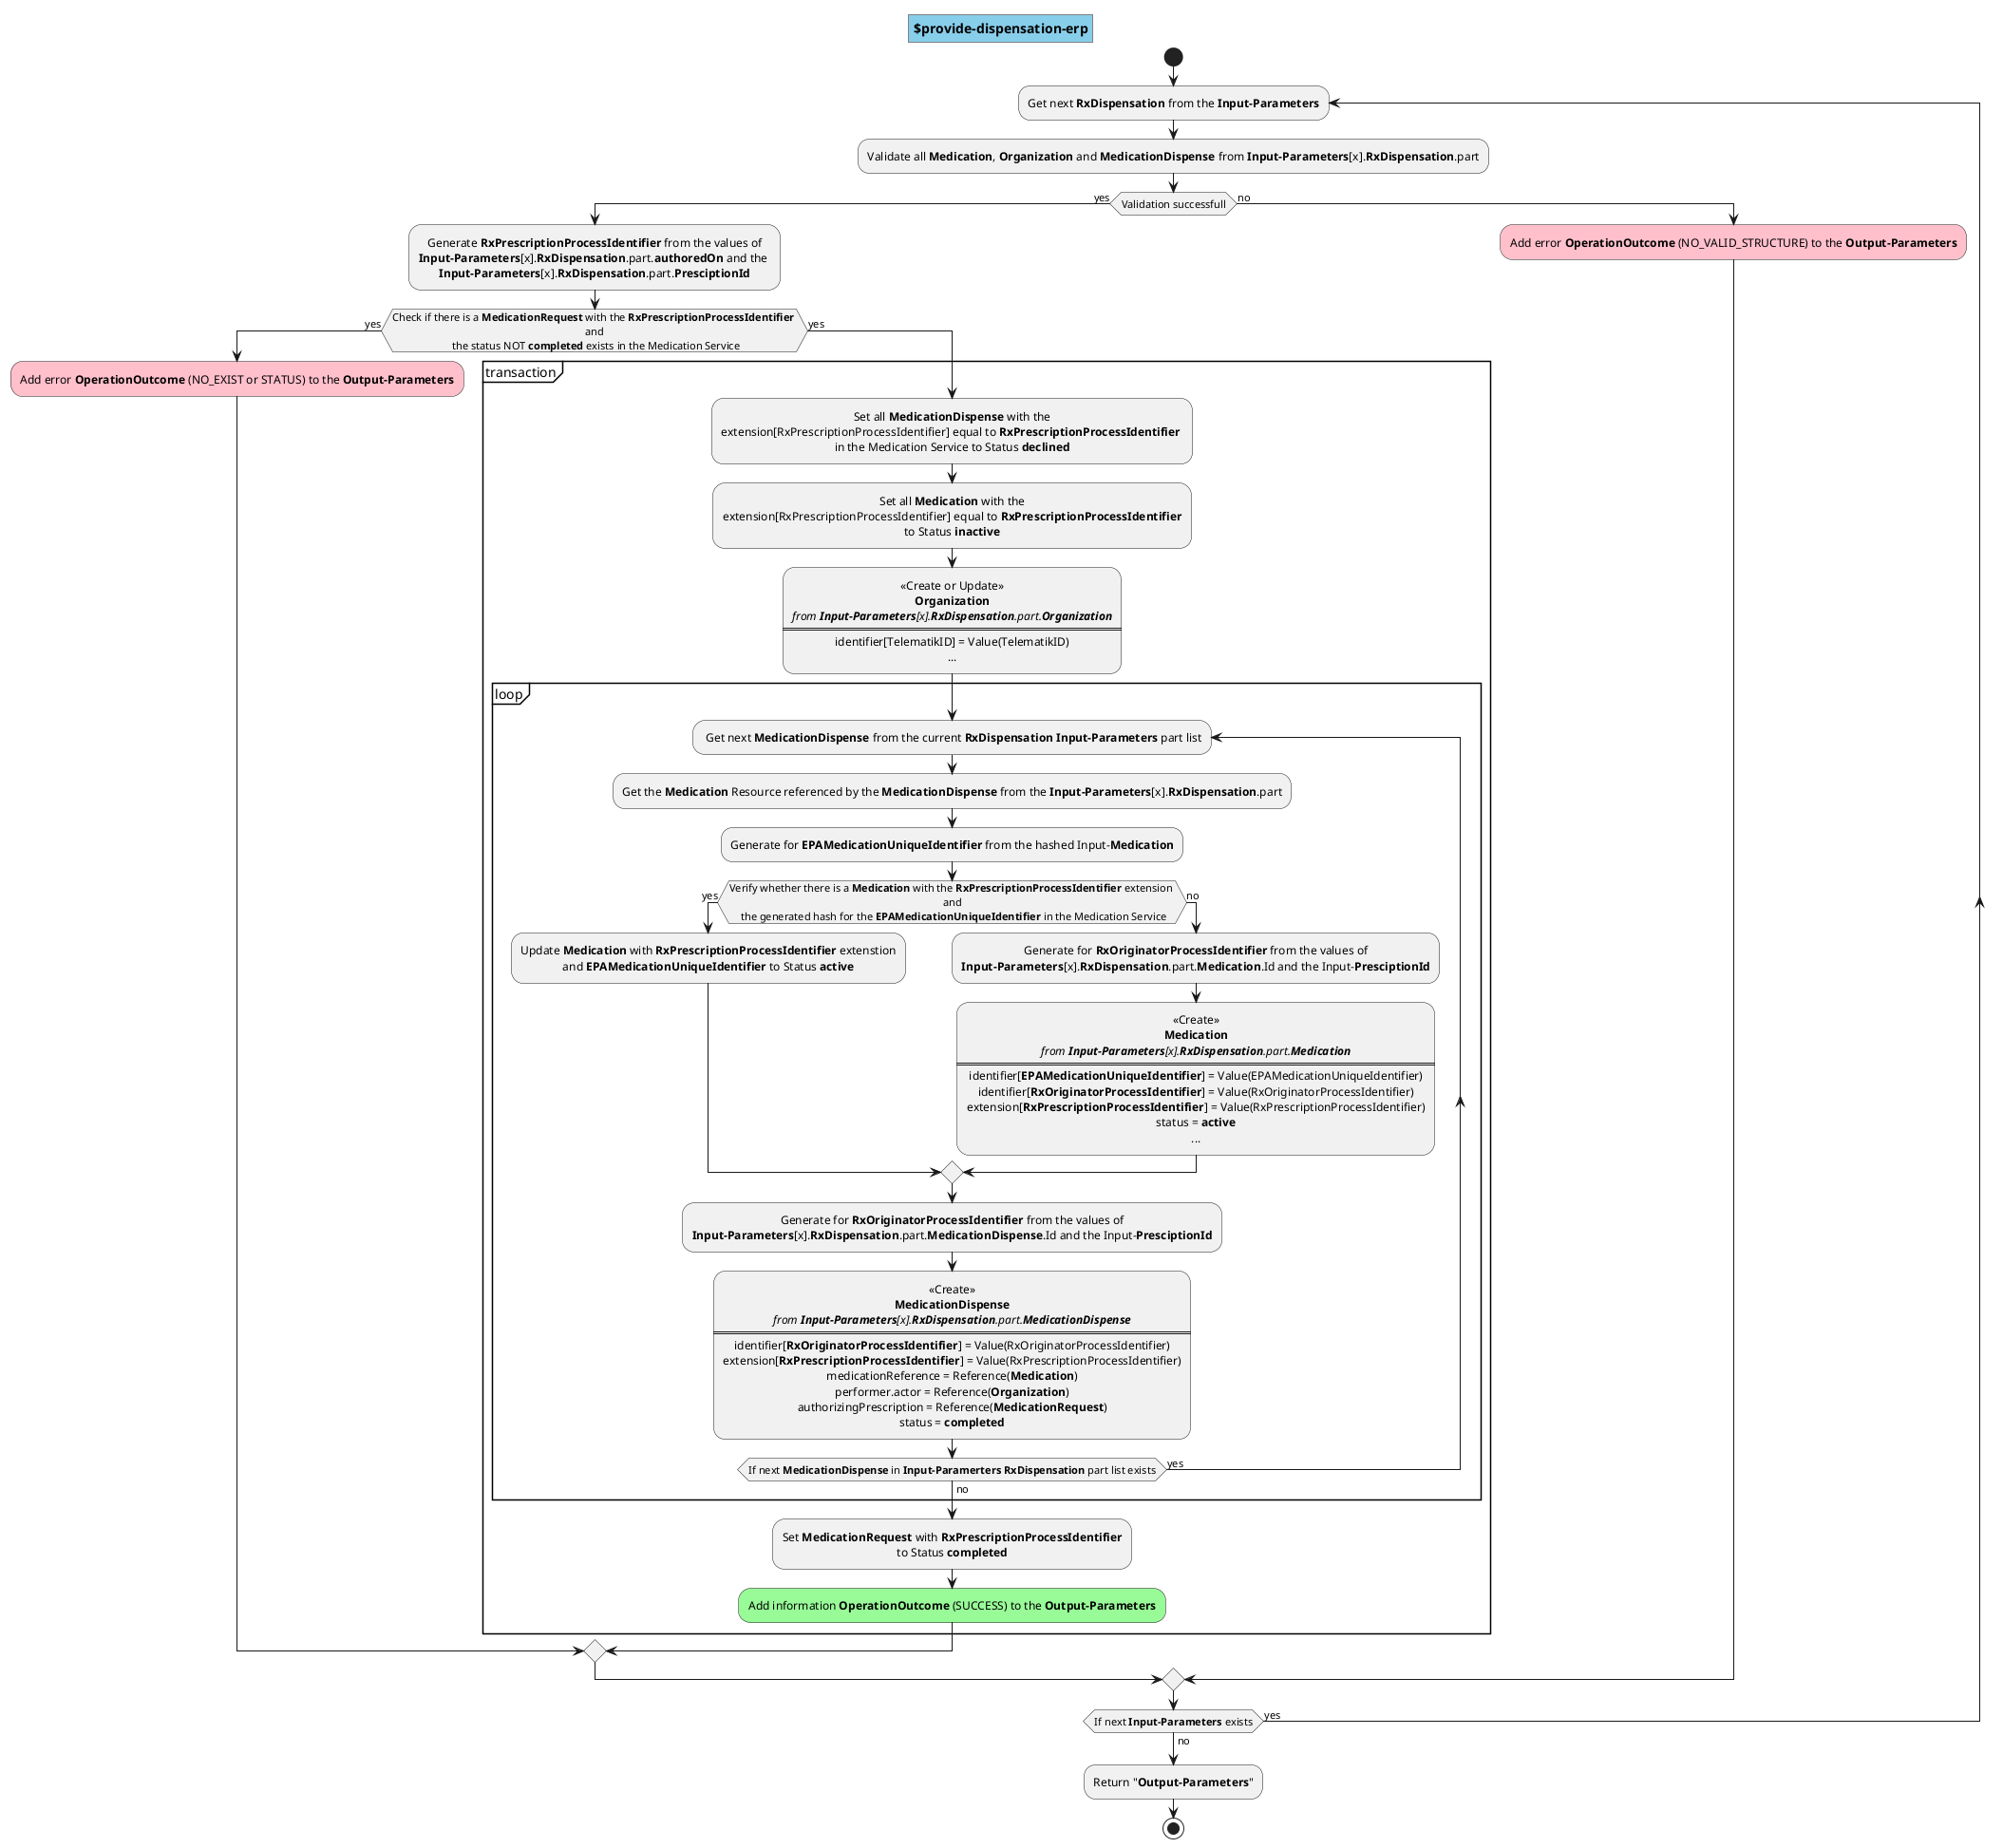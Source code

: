 @startuml operation.provide-dispensation-erp
skinparam defaultTextAlignment center
skinparam title {
  backgroundColor SkyBlue
  borderColor Gray
} 
title $provide-dispensation-erp

start

  repeat:Get next <b>RxDispensation</b> from the <b>Input-Parameters</b>;
  
    :Validate all <b>Medication</b>, <b>Organization</b> and <b>MedicationDispense</b> from <b>Input-Parameters</b>[x].<b>RxDispensation</b>.part;

    if (Validation successfull) then (yes)
      
      :Generate <b>RxPrescriptionProcessIdentifier</b> from the values of 
      <b>Input-Parameters</b>[x].<b>RxDispensation</b>.part.<b>authoredOn</b> and the 
      <b>Input-Parameters</b>[x].<b>RxDispensation</b>.part.<b>PresciptionId</b>;


      if(Check if there is a <b>MedicationRequest</b> with the <b>RxPrescriptionProcessIdentifier</b> \n and \n the status NOT <b>completed</b> exists in the Medication Service) then (yes)
        
        #Pink:Add error <b>OperationOutcome</b> (NO_EXIST or STATUS) to the <b>Output-Parameters</b>; 
      
      else (yes)

        partition transaction {
        
          :Set all <b>MedicationDispense</b> with the 
          extension[RxPrescriptionProcessIdentifier] equal to <b>RxPrescriptionProcessIdentifier</b> 
          in the Medication Service to Status <b>declined</b>;

          :Set all <b>Medication</b> with the 
          extension[RxPrescriptionProcessIdentifier] equal to <b>RxPrescriptionProcessIdentifier</b>
          to Status <b>inactive</b>;

          :<< Create or Update >> 
          <b>Organization</b>
          <i>from <b>Input-Parameters</b>[x].<b>RxDispensation</b>.part.<b>Organization</b></i>
          ====
          identifier[TelematikID] = Value(TelematikID)
          ...;

          partition loop {
            
            repeat: Get next <b>MedicationDispense</b> from the current <b>RxDispensation</b> <b>Input-Parameters</b> part list;

            :Get the <b>Medication</b> Resource referenced by the <b>MedicationDispense</b> from the <b>Input-Parameters</b>[x].<b>RxDispensation</b>.part;

            :Generate for <b>EPAMedicationUniqueIdentifier</b> from the hashed Input-<b>Medication</b>;
            
            If(Verify whether there is a <b>Medication</b> with the <b>RxPrescriptionProcessIdentifier</b> extension \nand\n the generated hash for the <b>EPAMedicationUniqueIdentifier</b> in the Medication Service) then (yes)
              
              :Update <b>Medication</b> with <b>RxPrescriptionProcessIdentifier</b> extenstion
              and <b>EPAMedicationUniqueIdentifier</b> to Status <b>active</b>;

            else (no)

              :Generate for <b>RxOriginatorProcessIdentifier</b> from the values of 
              <b>Input-Parameters</b>[x].<b>RxDispensation</b>.part.<b>Medication</b>.Id and the Input-<b>PresciptionId</b>;

              :<< Create >> 
              <b>Medication</b>
              <i>from <b>Input-Parameters</b>[x].<b>RxDispensation</b>.part.<b>Medication</b></i>
              ====
              identifier[<b>EPAMedicationUniqueIdentifier</b>] = Value(EPAMedicationUniqueIdentifier)
              identifier[<b>RxOriginatorProcessIdentifier</b>] = Value(RxOriginatorProcessIdentifier)
              extension[<b>RxPrescriptionProcessIdentifier</b>] = Value(RxPrescriptionProcessIdentifier)
              status = <b>active</b>
              ...;

            endif

            :Generate for <b>RxOriginatorProcessIdentifier</b> from the values of 
            <b>Input-Parameters</b>[x].<b>RxDispensation</b>.part.<b>MedicationDispense</b>.Id and the Input-<b>PresciptionId</b>;

            :<< Create >>
            <b>MedicationDispense</b>
            <i>from <b>Input-Parameters</b>[x].<b>RxDispensation</b>.part.<b>MedicationDispense</b></i>
            =====
            identifier[<b>RxOriginatorProcessIdentifier</b>] = Value(RxOriginatorProcessIdentifier)
            extension[<b>RxPrescriptionProcessIdentifier</b>] = Value(RxPrescriptionProcessIdentifier)
            medicationReference = Reference(<b>Medication</b>)
            performer.actor = Reference(<b>Organization</b>)
            authorizingPrescription = Reference(<b>MedicationRequest</b>)
            status = <b>completed</b>;

            repeat while (If next <b>MedicationDispense</b> in <b>Input-Paramerters</b> <b>RxDispensation</b> part list exists) is (yes) not (no)
          }
          
          :Set <b>MedicationRequest</b> with <b>RxPrescriptionProcessIdentifier</b> 
          to Status <b>completed</b>;

          #PaleGreen:Add information <b>OperationOutcome</b> (SUCCESS) to the <b>Output-Parameters</b>;
     
        }
      endif

    else (no)
      
      #Pink:Add error <b>OperationOutcome</b> (NO_VALID_STRUCTURE) to the <b>Output-Parameters</b>;
    
    endif
  
  repeat while (If next <b>Input-Parameters</b> exists) is (yes) not (no)

:Return "<b>Output-Parameters</b>";
stop    
@enduml